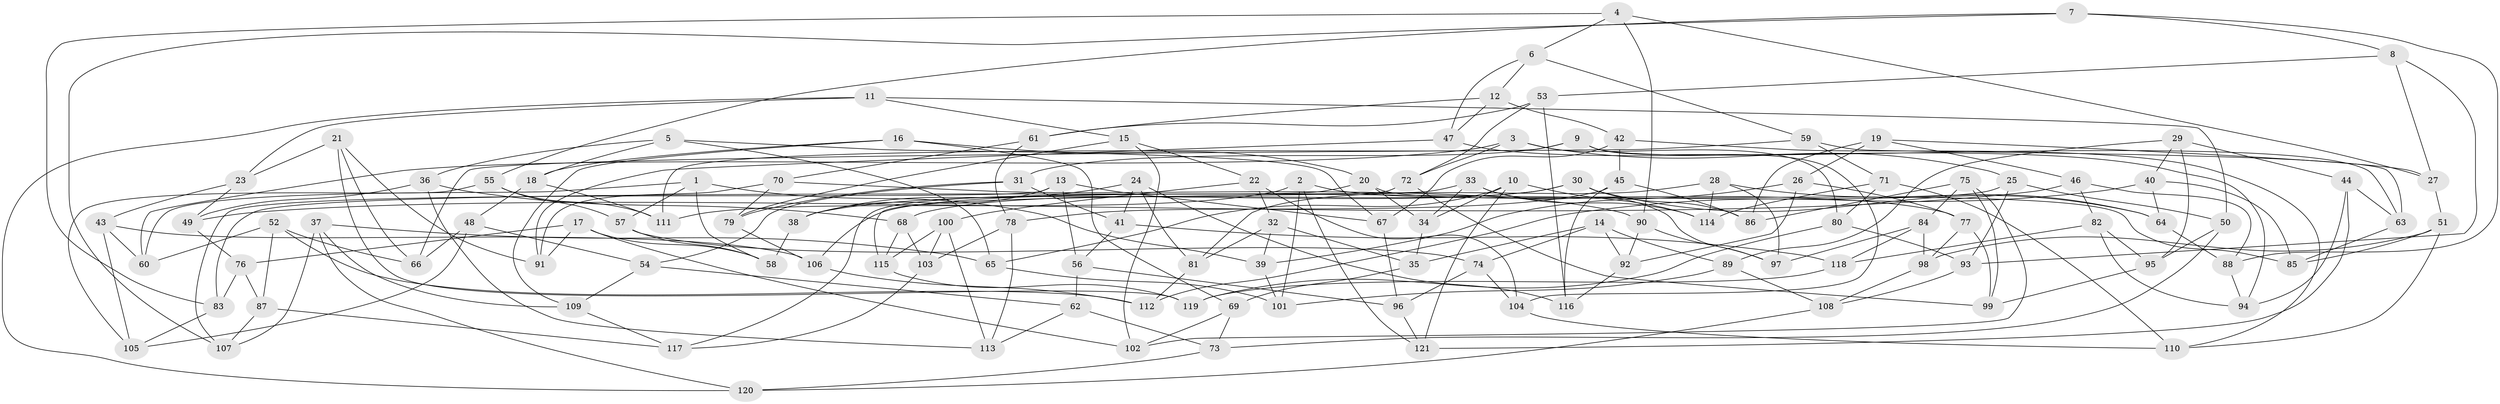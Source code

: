 // Generated by graph-tools (version 1.1) at 2025/50/03/09/25 03:50:44]
// undirected, 121 vertices, 242 edges
graph export_dot {
graph [start="1"]
  node [color=gray90,style=filled];
  1;
  2;
  3;
  4;
  5;
  6;
  7;
  8;
  9;
  10;
  11;
  12;
  13;
  14;
  15;
  16;
  17;
  18;
  19;
  20;
  21;
  22;
  23;
  24;
  25;
  26;
  27;
  28;
  29;
  30;
  31;
  32;
  33;
  34;
  35;
  36;
  37;
  38;
  39;
  40;
  41;
  42;
  43;
  44;
  45;
  46;
  47;
  48;
  49;
  50;
  51;
  52;
  53;
  54;
  55;
  56;
  57;
  58;
  59;
  60;
  61;
  62;
  63;
  64;
  65;
  66;
  67;
  68;
  69;
  70;
  71;
  72;
  73;
  74;
  75;
  76;
  77;
  78;
  79;
  80;
  81;
  82;
  83;
  84;
  85;
  86;
  87;
  88;
  89;
  90;
  91;
  92;
  93;
  94;
  95;
  96;
  97;
  98;
  99;
  100;
  101;
  102;
  103;
  104;
  105;
  106;
  107;
  108;
  109;
  110;
  111;
  112;
  113;
  114;
  115;
  116;
  117;
  118;
  119;
  120;
  121;
  1 -- 57;
  1 -- 60;
  1 -- 39;
  1 -- 58;
  2 -- 111;
  2 -- 101;
  2 -- 121;
  2 -- 77;
  3 -- 72;
  3 -- 60;
  3 -- 25;
  3 -- 80;
  4 -- 83;
  4 -- 6;
  4 -- 90;
  4 -- 27;
  5 -- 36;
  5 -- 65;
  5 -- 67;
  5 -- 18;
  6 -- 47;
  6 -- 59;
  6 -- 12;
  7 -- 55;
  7 -- 88;
  7 -- 107;
  7 -- 8;
  8 -- 53;
  8 -- 27;
  8 -- 93;
  9 -- 63;
  9 -- 111;
  9 -- 104;
  9 -- 31;
  10 -- 114;
  10 -- 121;
  10 -- 65;
  10 -- 34;
  11 -- 50;
  11 -- 23;
  11 -- 15;
  11 -- 120;
  12 -- 47;
  12 -- 61;
  12 -- 42;
  13 -- 67;
  13 -- 56;
  13 -- 38;
  13 -- 107;
  14 -- 89;
  14 -- 92;
  14 -- 74;
  14 -- 35;
  15 -- 79;
  15 -- 102;
  15 -- 22;
  16 -- 69;
  16 -- 109;
  16 -- 20;
  16 -- 18;
  17 -- 91;
  17 -- 102;
  17 -- 76;
  17 -- 58;
  18 -- 48;
  18 -- 111;
  19 -- 46;
  19 -- 26;
  19 -- 86;
  19 -- 27;
  20 -- 117;
  20 -- 34;
  20 -- 85;
  21 -- 119;
  21 -- 66;
  21 -- 91;
  21 -- 23;
  22 -- 100;
  22 -- 104;
  22 -- 32;
  23 -- 43;
  23 -- 49;
  24 -- 116;
  24 -- 38;
  24 -- 41;
  24 -- 81;
  25 -- 106;
  25 -- 50;
  25 -- 93;
  26 -- 39;
  26 -- 92;
  26 -- 77;
  27 -- 51;
  28 -- 114;
  28 -- 81;
  28 -- 97;
  28 -- 64;
  29 -- 44;
  29 -- 95;
  29 -- 89;
  29 -- 40;
  30 -- 64;
  30 -- 38;
  30 -- 86;
  30 -- 68;
  31 -- 79;
  31 -- 54;
  31 -- 41;
  32 -- 39;
  32 -- 81;
  32 -- 35;
  33 -- 83;
  33 -- 97;
  33 -- 34;
  33 -- 114;
  34 -- 35;
  35 -- 69;
  36 -- 113;
  36 -- 49;
  36 -- 68;
  37 -- 65;
  37 -- 109;
  37 -- 107;
  37 -- 120;
  38 -- 58;
  39 -- 101;
  40 -- 112;
  40 -- 85;
  40 -- 64;
  41 -- 56;
  41 -- 118;
  42 -- 110;
  42 -- 45;
  42 -- 67;
  43 -- 60;
  43 -- 105;
  43 -- 106;
  44 -- 94;
  44 -- 121;
  44 -- 63;
  45 -- 86;
  45 -- 78;
  45 -- 116;
  46 -- 82;
  46 -- 49;
  46 -- 88;
  47 -- 91;
  47 -- 94;
  48 -- 105;
  48 -- 54;
  48 -- 66;
  49 -- 76;
  50 -- 95;
  50 -- 73;
  51 -- 98;
  51 -- 85;
  51 -- 110;
  52 -- 66;
  52 -- 60;
  52 -- 112;
  52 -- 87;
  53 -- 116;
  53 -- 61;
  53 -- 72;
  54 -- 62;
  54 -- 109;
  55 -- 105;
  55 -- 57;
  55 -- 111;
  56 -- 62;
  56 -- 96;
  57 -- 58;
  57 -- 74;
  59 -- 66;
  59 -- 63;
  59 -- 71;
  61 -- 78;
  61 -- 70;
  62 -- 73;
  62 -- 113;
  63 -- 85;
  64 -- 88;
  65 -- 101;
  67 -- 96;
  68 -- 103;
  68 -- 115;
  69 -- 73;
  69 -- 102;
  70 -- 79;
  70 -- 91;
  70 -- 90;
  71 -- 80;
  71 -- 114;
  71 -- 110;
  72 -- 115;
  72 -- 99;
  73 -- 120;
  74 -- 96;
  74 -- 104;
  75 -- 86;
  75 -- 84;
  75 -- 102;
  75 -- 99;
  76 -- 87;
  76 -- 83;
  77 -- 99;
  77 -- 98;
  78 -- 113;
  78 -- 103;
  79 -- 106;
  80 -- 93;
  80 -- 119;
  81 -- 112;
  82 -- 95;
  82 -- 94;
  82 -- 118;
  83 -- 105;
  84 -- 97;
  84 -- 98;
  84 -- 118;
  87 -- 117;
  87 -- 107;
  88 -- 94;
  89 -- 101;
  89 -- 108;
  90 -- 97;
  90 -- 92;
  92 -- 116;
  93 -- 108;
  95 -- 99;
  96 -- 121;
  98 -- 108;
  100 -- 113;
  100 -- 115;
  100 -- 103;
  103 -- 117;
  104 -- 110;
  106 -- 112;
  108 -- 120;
  109 -- 117;
  115 -- 119;
  118 -- 119;
}
